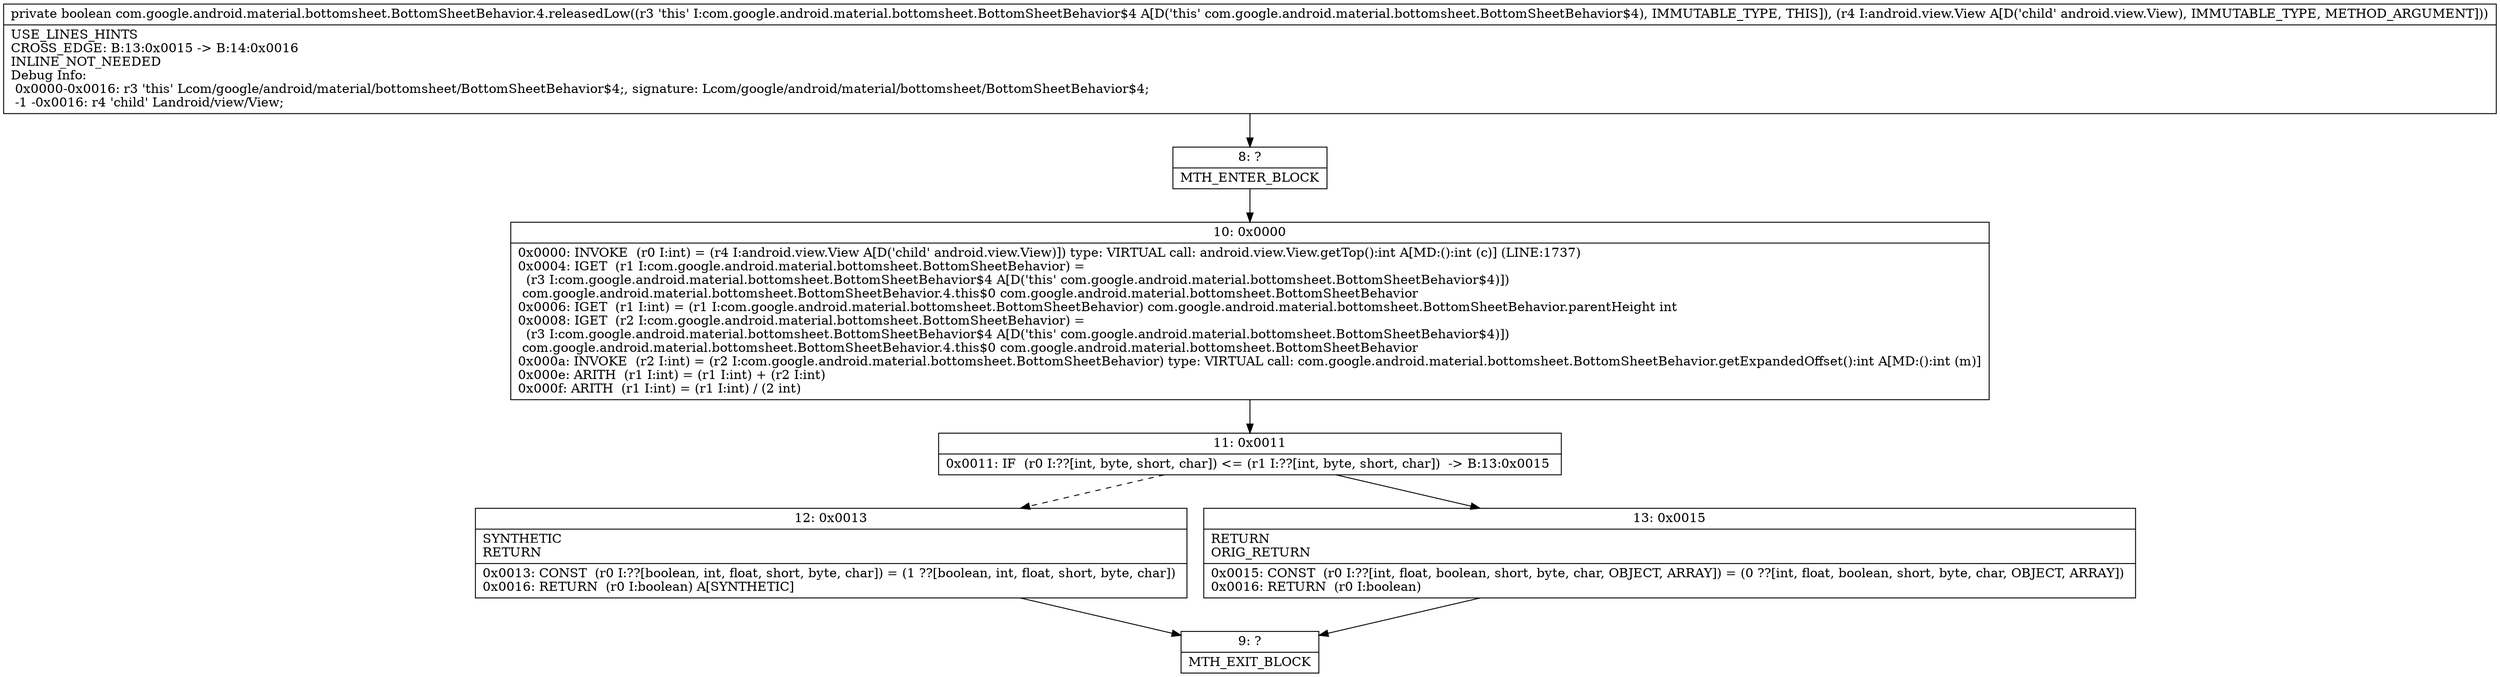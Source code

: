 digraph "CFG forcom.google.android.material.bottomsheet.BottomSheetBehavior.4.releasedLow(Landroid\/view\/View;)Z" {
Node_8 [shape=record,label="{8\:\ ?|MTH_ENTER_BLOCK\l}"];
Node_10 [shape=record,label="{10\:\ 0x0000|0x0000: INVOKE  (r0 I:int) = (r4 I:android.view.View A[D('child' android.view.View)]) type: VIRTUAL call: android.view.View.getTop():int A[MD:():int (c)] (LINE:1737)\l0x0004: IGET  (r1 I:com.google.android.material.bottomsheet.BottomSheetBehavior) = \l  (r3 I:com.google.android.material.bottomsheet.BottomSheetBehavior$4 A[D('this' com.google.android.material.bottomsheet.BottomSheetBehavior$4)])\l com.google.android.material.bottomsheet.BottomSheetBehavior.4.this$0 com.google.android.material.bottomsheet.BottomSheetBehavior \l0x0006: IGET  (r1 I:int) = (r1 I:com.google.android.material.bottomsheet.BottomSheetBehavior) com.google.android.material.bottomsheet.BottomSheetBehavior.parentHeight int \l0x0008: IGET  (r2 I:com.google.android.material.bottomsheet.BottomSheetBehavior) = \l  (r3 I:com.google.android.material.bottomsheet.BottomSheetBehavior$4 A[D('this' com.google.android.material.bottomsheet.BottomSheetBehavior$4)])\l com.google.android.material.bottomsheet.BottomSheetBehavior.4.this$0 com.google.android.material.bottomsheet.BottomSheetBehavior \l0x000a: INVOKE  (r2 I:int) = (r2 I:com.google.android.material.bottomsheet.BottomSheetBehavior) type: VIRTUAL call: com.google.android.material.bottomsheet.BottomSheetBehavior.getExpandedOffset():int A[MD:():int (m)]\l0x000e: ARITH  (r1 I:int) = (r1 I:int) + (r2 I:int) \l0x000f: ARITH  (r1 I:int) = (r1 I:int) \/ (2 int) \l}"];
Node_11 [shape=record,label="{11\:\ 0x0011|0x0011: IF  (r0 I:??[int, byte, short, char]) \<= (r1 I:??[int, byte, short, char])  \-\> B:13:0x0015 \l}"];
Node_12 [shape=record,label="{12\:\ 0x0013|SYNTHETIC\lRETURN\l|0x0013: CONST  (r0 I:??[boolean, int, float, short, byte, char]) = (1 ??[boolean, int, float, short, byte, char]) \l0x0016: RETURN  (r0 I:boolean) A[SYNTHETIC]\l}"];
Node_9 [shape=record,label="{9\:\ ?|MTH_EXIT_BLOCK\l}"];
Node_13 [shape=record,label="{13\:\ 0x0015|RETURN\lORIG_RETURN\l|0x0015: CONST  (r0 I:??[int, float, boolean, short, byte, char, OBJECT, ARRAY]) = (0 ??[int, float, boolean, short, byte, char, OBJECT, ARRAY]) \l0x0016: RETURN  (r0 I:boolean) \l}"];
MethodNode[shape=record,label="{private boolean com.google.android.material.bottomsheet.BottomSheetBehavior.4.releasedLow((r3 'this' I:com.google.android.material.bottomsheet.BottomSheetBehavior$4 A[D('this' com.google.android.material.bottomsheet.BottomSheetBehavior$4), IMMUTABLE_TYPE, THIS]), (r4 I:android.view.View A[D('child' android.view.View), IMMUTABLE_TYPE, METHOD_ARGUMENT]))  | USE_LINES_HINTS\lCROSS_EDGE: B:13:0x0015 \-\> B:14:0x0016\lINLINE_NOT_NEEDED\lDebug Info:\l  0x0000\-0x0016: r3 'this' Lcom\/google\/android\/material\/bottomsheet\/BottomSheetBehavior$4;, signature: Lcom\/google\/android\/material\/bottomsheet\/BottomSheetBehavior$4;\l  \-1 \-0x0016: r4 'child' Landroid\/view\/View;\l}"];
MethodNode -> Node_8;Node_8 -> Node_10;
Node_10 -> Node_11;
Node_11 -> Node_12[style=dashed];
Node_11 -> Node_13;
Node_12 -> Node_9;
Node_13 -> Node_9;
}

